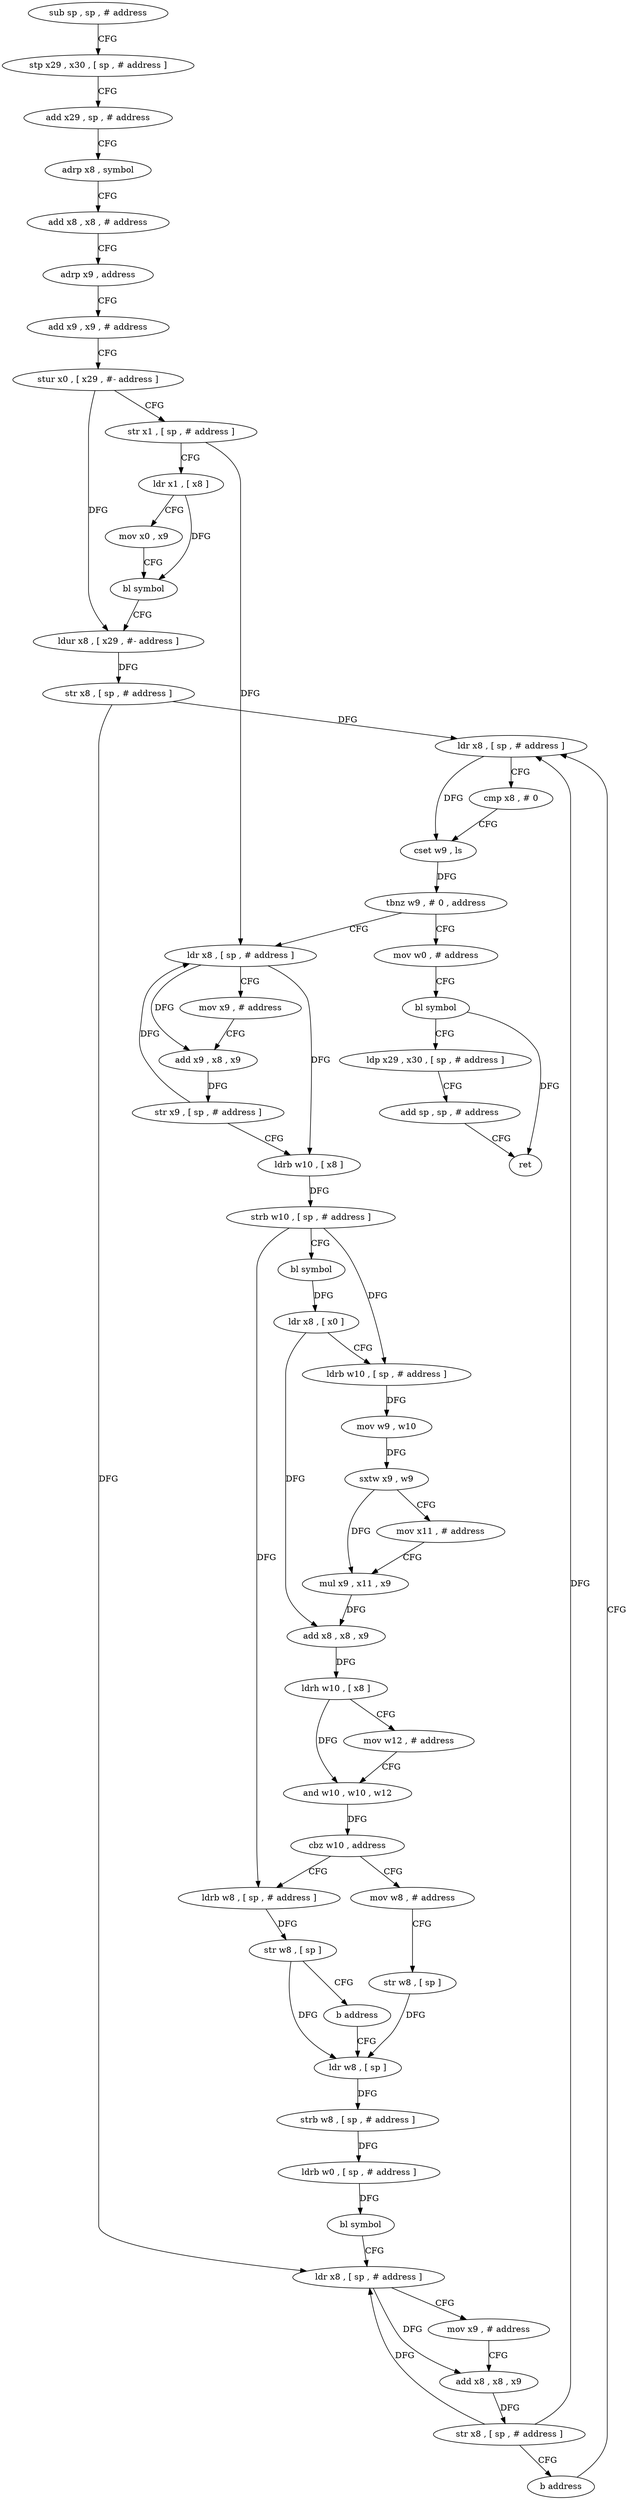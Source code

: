 digraph "func" {
"4220960" [label = "sub sp , sp , # address" ]
"4220964" [label = "stp x29 , x30 , [ sp , # address ]" ]
"4220968" [label = "add x29 , sp , # address" ]
"4220972" [label = "adrp x8 , symbol" ]
"4220976" [label = "add x8 , x8 , # address" ]
"4220980" [label = "adrp x9 , address" ]
"4220984" [label = "add x9 , x9 , # address" ]
"4220988" [label = "stur x0 , [ x29 , #- address ]" ]
"4220992" [label = "str x1 , [ sp , # address ]" ]
"4220996" [label = "ldr x1 , [ x8 ]" ]
"4221000" [label = "mov x0 , x9" ]
"4221004" [label = "bl symbol" ]
"4221008" [label = "ldur x8 , [ x29 , #- address ]" ]
"4221012" [label = "str x8 , [ sp , # address ]" ]
"4221016" [label = "ldr x8 , [ sp , # address ]" ]
"4221160" [label = "mov w0 , # address" ]
"4221164" [label = "bl symbol" ]
"4221168" [label = "ldp x29 , x30 , [ sp , # address ]" ]
"4221172" [label = "add sp , sp , # address" ]
"4221176" [label = "ret" ]
"4221032" [label = "ldr x8 , [ sp , # address ]" ]
"4221036" [label = "mov x9 , # address" ]
"4221040" [label = "add x9 , x8 , x9" ]
"4221044" [label = "str x9 , [ sp , # address ]" ]
"4221048" [label = "ldrb w10 , [ x8 ]" ]
"4221052" [label = "strb w10 , [ sp , # address ]" ]
"4221056" [label = "bl symbol" ]
"4221060" [label = "ldr x8 , [ x0 ]" ]
"4221064" [label = "ldrb w10 , [ sp , # address ]" ]
"4221068" [label = "mov w9 , w10" ]
"4221072" [label = "sxtw x9 , w9" ]
"4221076" [label = "mov x11 , # address" ]
"4221080" [label = "mul x9 , x11 , x9" ]
"4221084" [label = "add x8 , x8 , x9" ]
"4221088" [label = "ldrh w10 , [ x8 ]" ]
"4221092" [label = "mov w12 , # address" ]
"4221096" [label = "and w10 , w10 , w12" ]
"4221100" [label = "cbz w10 , address" ]
"4221116" [label = "mov w8 , # address" ]
"4221104" [label = "ldrb w8 , [ sp , # address ]" ]
"4221120" [label = "str w8 , [ sp ]" ]
"4221124" [label = "ldr w8 , [ sp ]" ]
"4221108" [label = "str w8 , [ sp ]" ]
"4221112" [label = "b address" ]
"4221020" [label = "cmp x8 , # 0" ]
"4221024" [label = "cset w9 , ls" ]
"4221028" [label = "tbnz w9 , # 0 , address" ]
"4221128" [label = "strb w8 , [ sp , # address ]" ]
"4221132" [label = "ldrb w0 , [ sp , # address ]" ]
"4221136" [label = "bl symbol" ]
"4221140" [label = "ldr x8 , [ sp , # address ]" ]
"4221144" [label = "mov x9 , # address" ]
"4221148" [label = "add x8 , x8 , x9" ]
"4221152" [label = "str x8 , [ sp , # address ]" ]
"4221156" [label = "b address" ]
"4220960" -> "4220964" [ label = "CFG" ]
"4220964" -> "4220968" [ label = "CFG" ]
"4220968" -> "4220972" [ label = "CFG" ]
"4220972" -> "4220976" [ label = "CFG" ]
"4220976" -> "4220980" [ label = "CFG" ]
"4220980" -> "4220984" [ label = "CFG" ]
"4220984" -> "4220988" [ label = "CFG" ]
"4220988" -> "4220992" [ label = "CFG" ]
"4220988" -> "4221008" [ label = "DFG" ]
"4220992" -> "4220996" [ label = "CFG" ]
"4220992" -> "4221032" [ label = "DFG" ]
"4220996" -> "4221000" [ label = "CFG" ]
"4220996" -> "4221004" [ label = "DFG" ]
"4221000" -> "4221004" [ label = "CFG" ]
"4221004" -> "4221008" [ label = "CFG" ]
"4221008" -> "4221012" [ label = "DFG" ]
"4221012" -> "4221016" [ label = "DFG" ]
"4221012" -> "4221140" [ label = "DFG" ]
"4221016" -> "4221020" [ label = "CFG" ]
"4221016" -> "4221024" [ label = "DFG" ]
"4221160" -> "4221164" [ label = "CFG" ]
"4221164" -> "4221168" [ label = "CFG" ]
"4221164" -> "4221176" [ label = "DFG" ]
"4221168" -> "4221172" [ label = "CFG" ]
"4221172" -> "4221176" [ label = "CFG" ]
"4221032" -> "4221036" [ label = "CFG" ]
"4221032" -> "4221040" [ label = "DFG" ]
"4221032" -> "4221048" [ label = "DFG" ]
"4221036" -> "4221040" [ label = "CFG" ]
"4221040" -> "4221044" [ label = "DFG" ]
"4221044" -> "4221048" [ label = "CFG" ]
"4221044" -> "4221032" [ label = "DFG" ]
"4221048" -> "4221052" [ label = "DFG" ]
"4221052" -> "4221056" [ label = "CFG" ]
"4221052" -> "4221064" [ label = "DFG" ]
"4221052" -> "4221104" [ label = "DFG" ]
"4221056" -> "4221060" [ label = "DFG" ]
"4221060" -> "4221064" [ label = "CFG" ]
"4221060" -> "4221084" [ label = "DFG" ]
"4221064" -> "4221068" [ label = "DFG" ]
"4221068" -> "4221072" [ label = "DFG" ]
"4221072" -> "4221076" [ label = "CFG" ]
"4221072" -> "4221080" [ label = "DFG" ]
"4221076" -> "4221080" [ label = "CFG" ]
"4221080" -> "4221084" [ label = "DFG" ]
"4221084" -> "4221088" [ label = "DFG" ]
"4221088" -> "4221092" [ label = "CFG" ]
"4221088" -> "4221096" [ label = "DFG" ]
"4221092" -> "4221096" [ label = "CFG" ]
"4221096" -> "4221100" [ label = "DFG" ]
"4221100" -> "4221116" [ label = "CFG" ]
"4221100" -> "4221104" [ label = "CFG" ]
"4221116" -> "4221120" [ label = "CFG" ]
"4221104" -> "4221108" [ label = "DFG" ]
"4221120" -> "4221124" [ label = "DFG" ]
"4221124" -> "4221128" [ label = "DFG" ]
"4221108" -> "4221112" [ label = "CFG" ]
"4221108" -> "4221124" [ label = "DFG" ]
"4221112" -> "4221124" [ label = "CFG" ]
"4221020" -> "4221024" [ label = "CFG" ]
"4221024" -> "4221028" [ label = "DFG" ]
"4221028" -> "4221160" [ label = "CFG" ]
"4221028" -> "4221032" [ label = "CFG" ]
"4221128" -> "4221132" [ label = "DFG" ]
"4221132" -> "4221136" [ label = "DFG" ]
"4221136" -> "4221140" [ label = "CFG" ]
"4221140" -> "4221144" [ label = "CFG" ]
"4221140" -> "4221148" [ label = "DFG" ]
"4221144" -> "4221148" [ label = "CFG" ]
"4221148" -> "4221152" [ label = "DFG" ]
"4221152" -> "4221156" [ label = "CFG" ]
"4221152" -> "4221016" [ label = "DFG" ]
"4221152" -> "4221140" [ label = "DFG" ]
"4221156" -> "4221016" [ label = "CFG" ]
}
